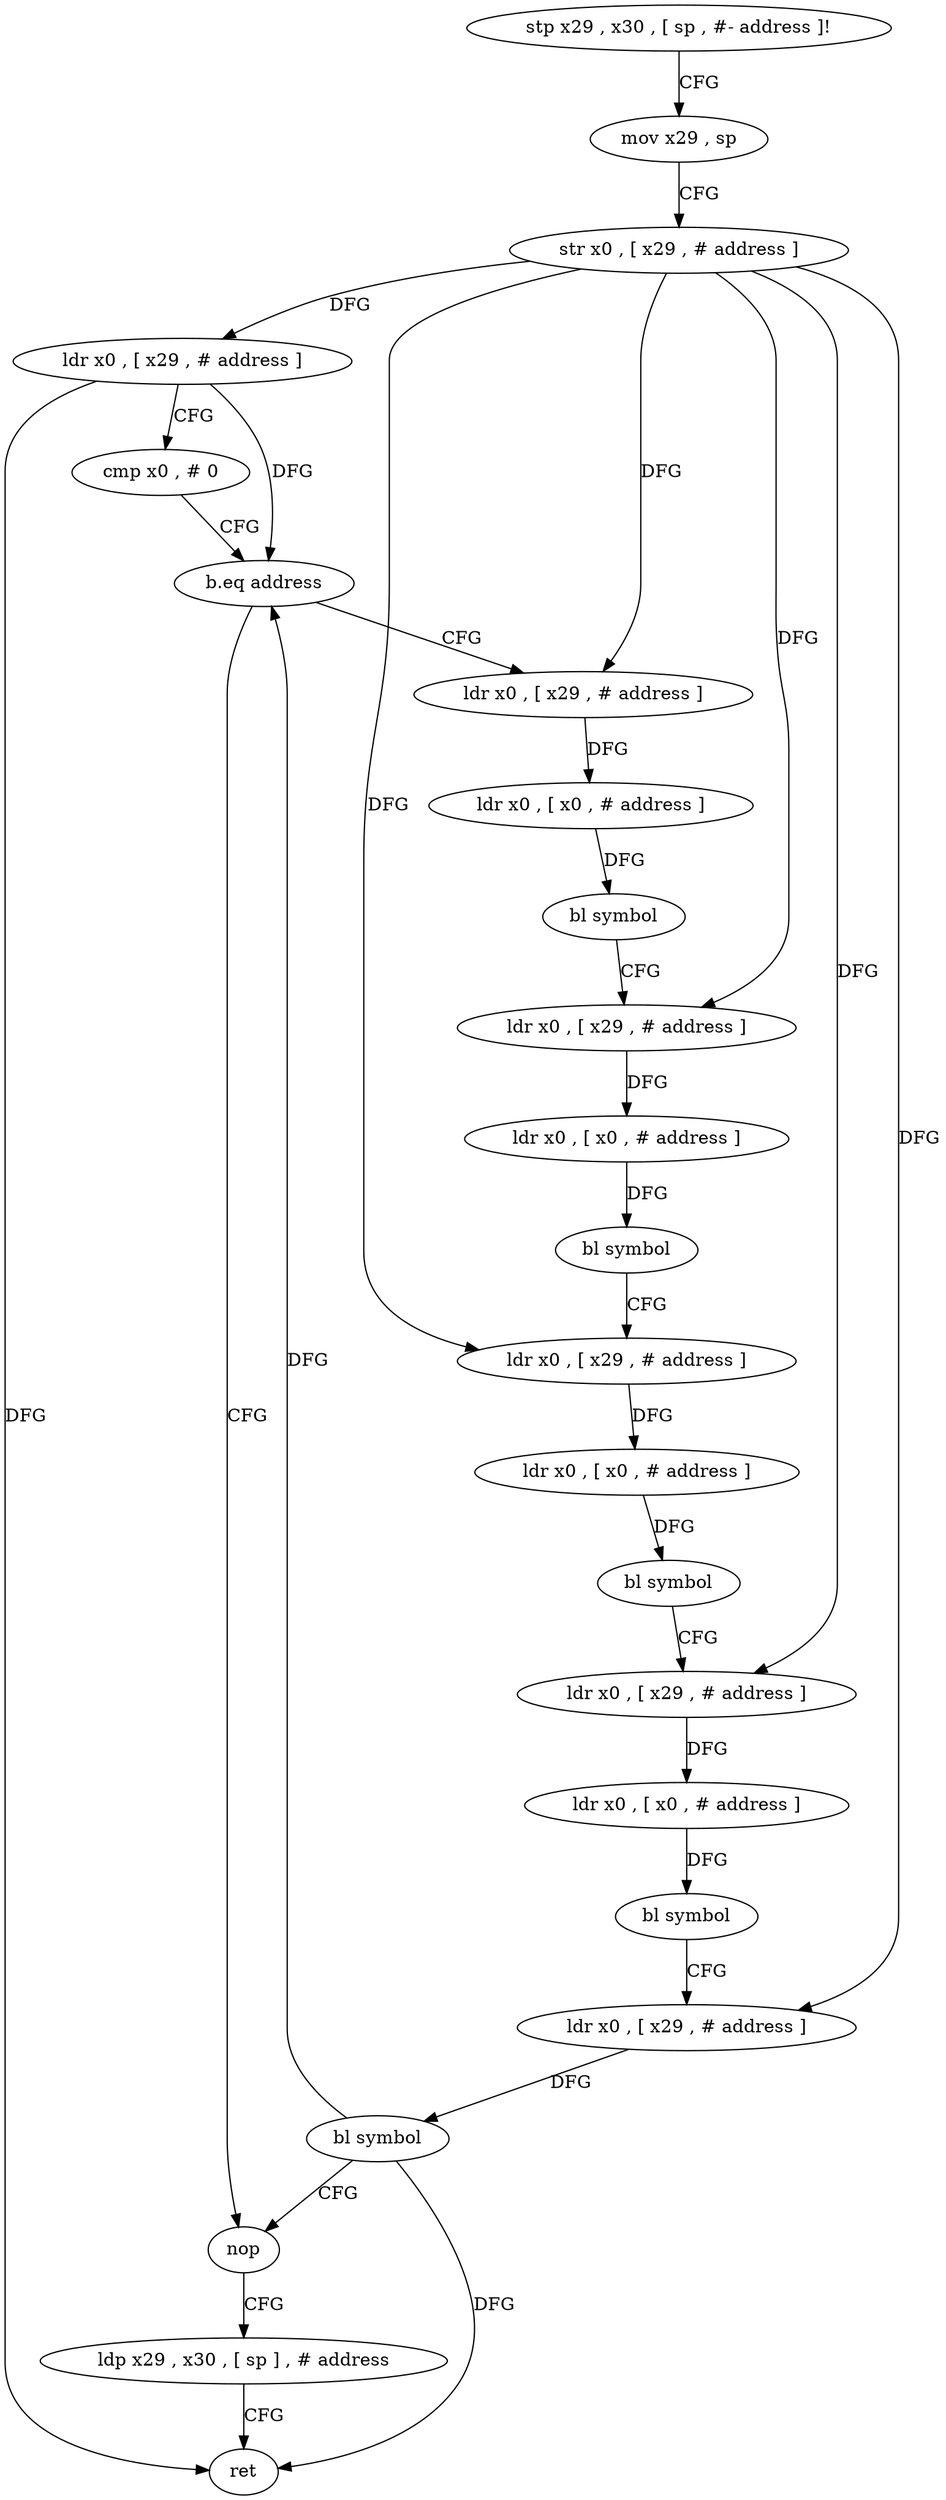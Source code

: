 digraph "func" {
"90944" [label = "stp x29 , x30 , [ sp , #- address ]!" ]
"90948" [label = "mov x29 , sp" ]
"90952" [label = "str x0 , [ x29 , # address ]" ]
"90956" [label = "ldr x0 , [ x29 , # address ]" ]
"90960" [label = "cmp x0 , # 0" ]
"90964" [label = "b.eq address" ]
"91024" [label = "nop" ]
"90968" [label = "ldr x0 , [ x29 , # address ]" ]
"91028" [label = "ldp x29 , x30 , [ sp ] , # address" ]
"91032" [label = "ret" ]
"90972" [label = "ldr x0 , [ x0 , # address ]" ]
"90976" [label = "bl symbol" ]
"90980" [label = "ldr x0 , [ x29 , # address ]" ]
"90984" [label = "ldr x0 , [ x0 , # address ]" ]
"90988" [label = "bl symbol" ]
"90992" [label = "ldr x0 , [ x29 , # address ]" ]
"90996" [label = "ldr x0 , [ x0 , # address ]" ]
"91000" [label = "bl symbol" ]
"91004" [label = "ldr x0 , [ x29 , # address ]" ]
"91008" [label = "ldr x0 , [ x0 , # address ]" ]
"91012" [label = "bl symbol" ]
"91016" [label = "ldr x0 , [ x29 , # address ]" ]
"91020" [label = "bl symbol" ]
"90944" -> "90948" [ label = "CFG" ]
"90948" -> "90952" [ label = "CFG" ]
"90952" -> "90956" [ label = "DFG" ]
"90952" -> "90968" [ label = "DFG" ]
"90952" -> "90980" [ label = "DFG" ]
"90952" -> "90992" [ label = "DFG" ]
"90952" -> "91004" [ label = "DFG" ]
"90952" -> "91016" [ label = "DFG" ]
"90956" -> "90960" [ label = "CFG" ]
"90956" -> "90964" [ label = "DFG" ]
"90956" -> "91032" [ label = "DFG" ]
"90960" -> "90964" [ label = "CFG" ]
"90964" -> "91024" [ label = "CFG" ]
"90964" -> "90968" [ label = "CFG" ]
"91024" -> "91028" [ label = "CFG" ]
"90968" -> "90972" [ label = "DFG" ]
"91028" -> "91032" [ label = "CFG" ]
"90972" -> "90976" [ label = "DFG" ]
"90976" -> "90980" [ label = "CFG" ]
"90980" -> "90984" [ label = "DFG" ]
"90984" -> "90988" [ label = "DFG" ]
"90988" -> "90992" [ label = "CFG" ]
"90992" -> "90996" [ label = "DFG" ]
"90996" -> "91000" [ label = "DFG" ]
"91000" -> "91004" [ label = "CFG" ]
"91004" -> "91008" [ label = "DFG" ]
"91008" -> "91012" [ label = "DFG" ]
"91012" -> "91016" [ label = "CFG" ]
"91016" -> "91020" [ label = "DFG" ]
"91020" -> "91024" [ label = "CFG" ]
"91020" -> "90964" [ label = "DFG" ]
"91020" -> "91032" [ label = "DFG" ]
}
